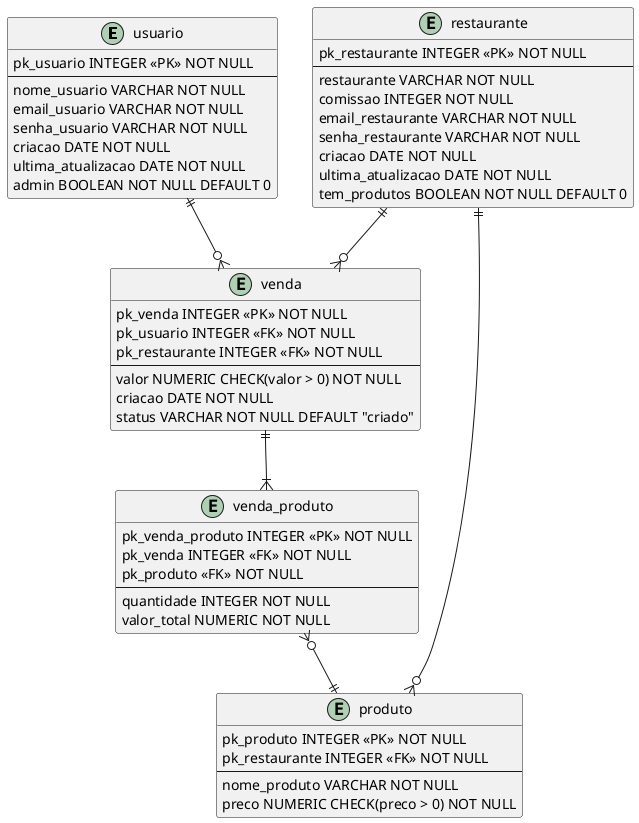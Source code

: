 @startuml AndroidFood

entity usuario{
    pk_usuario INTEGER <<PK>> NOT NULL
    --
    nome_usuario VARCHAR NOT NULL
    email_usuario VARCHAR NOT NULL
    senha_usuario VARCHAR NOT NULL
    criacao DATE NOT NULL
    ultima_atualizacao DATE NOT NULL
    admin BOOLEAN NOT NULL DEFAULT 0
}

entity venda{
    pk_venda INTEGER <<PK>> NOT NULL
    pk_usuario INTEGER <<FK>> NOT NULL
    pk_restaurante INTEGER <<FK>> NOT NULL
    --
    valor NUMERIC CHECK(valor > 0) NOT NULL
    criacao DATE NOT NULL
    status VARCHAR NOT NULL DEFAULT "criado"
}

entity venda_produto{
    pk_venda_produto INTEGER <<PK>> NOT NULL
    pk_venda INTEGER <<FK>> NOT NULL
    pk_produto <<FK>> NOT NULL
    --
    quantidade INTEGER NOT NULL
    valor_total NUMERIC NOT NULL
}

entity produto{
    pk_produto INTEGER <<PK>> NOT NULL
    pk_restaurante INTEGER <<FK>> NOT NULL
    --
    nome_produto VARCHAR NOT NULL
    preco NUMERIC CHECK(preco > 0) NOT NULL
}

entity restaurante{
    pk_restaurante INTEGER <<PK>> NOT NULL
    --
    restaurante VARCHAR NOT NULL
    comissao INTEGER NOT NULL
    email_restaurante VARCHAR NOT NULL
    senha_restaurante VARCHAR NOT NULL
    criacao DATE NOT NULL
    ultima_atualizacao DATE NOT NULL
    tem_produtos BOOLEAN NOT NULL DEFAULT 0
}

usuario ||--o{ venda
restaurante ||--o{ produto
restaurante ||--o{ venda
venda ||--|{ venda_produto
venda_produto }o--|| produto

@enduml 